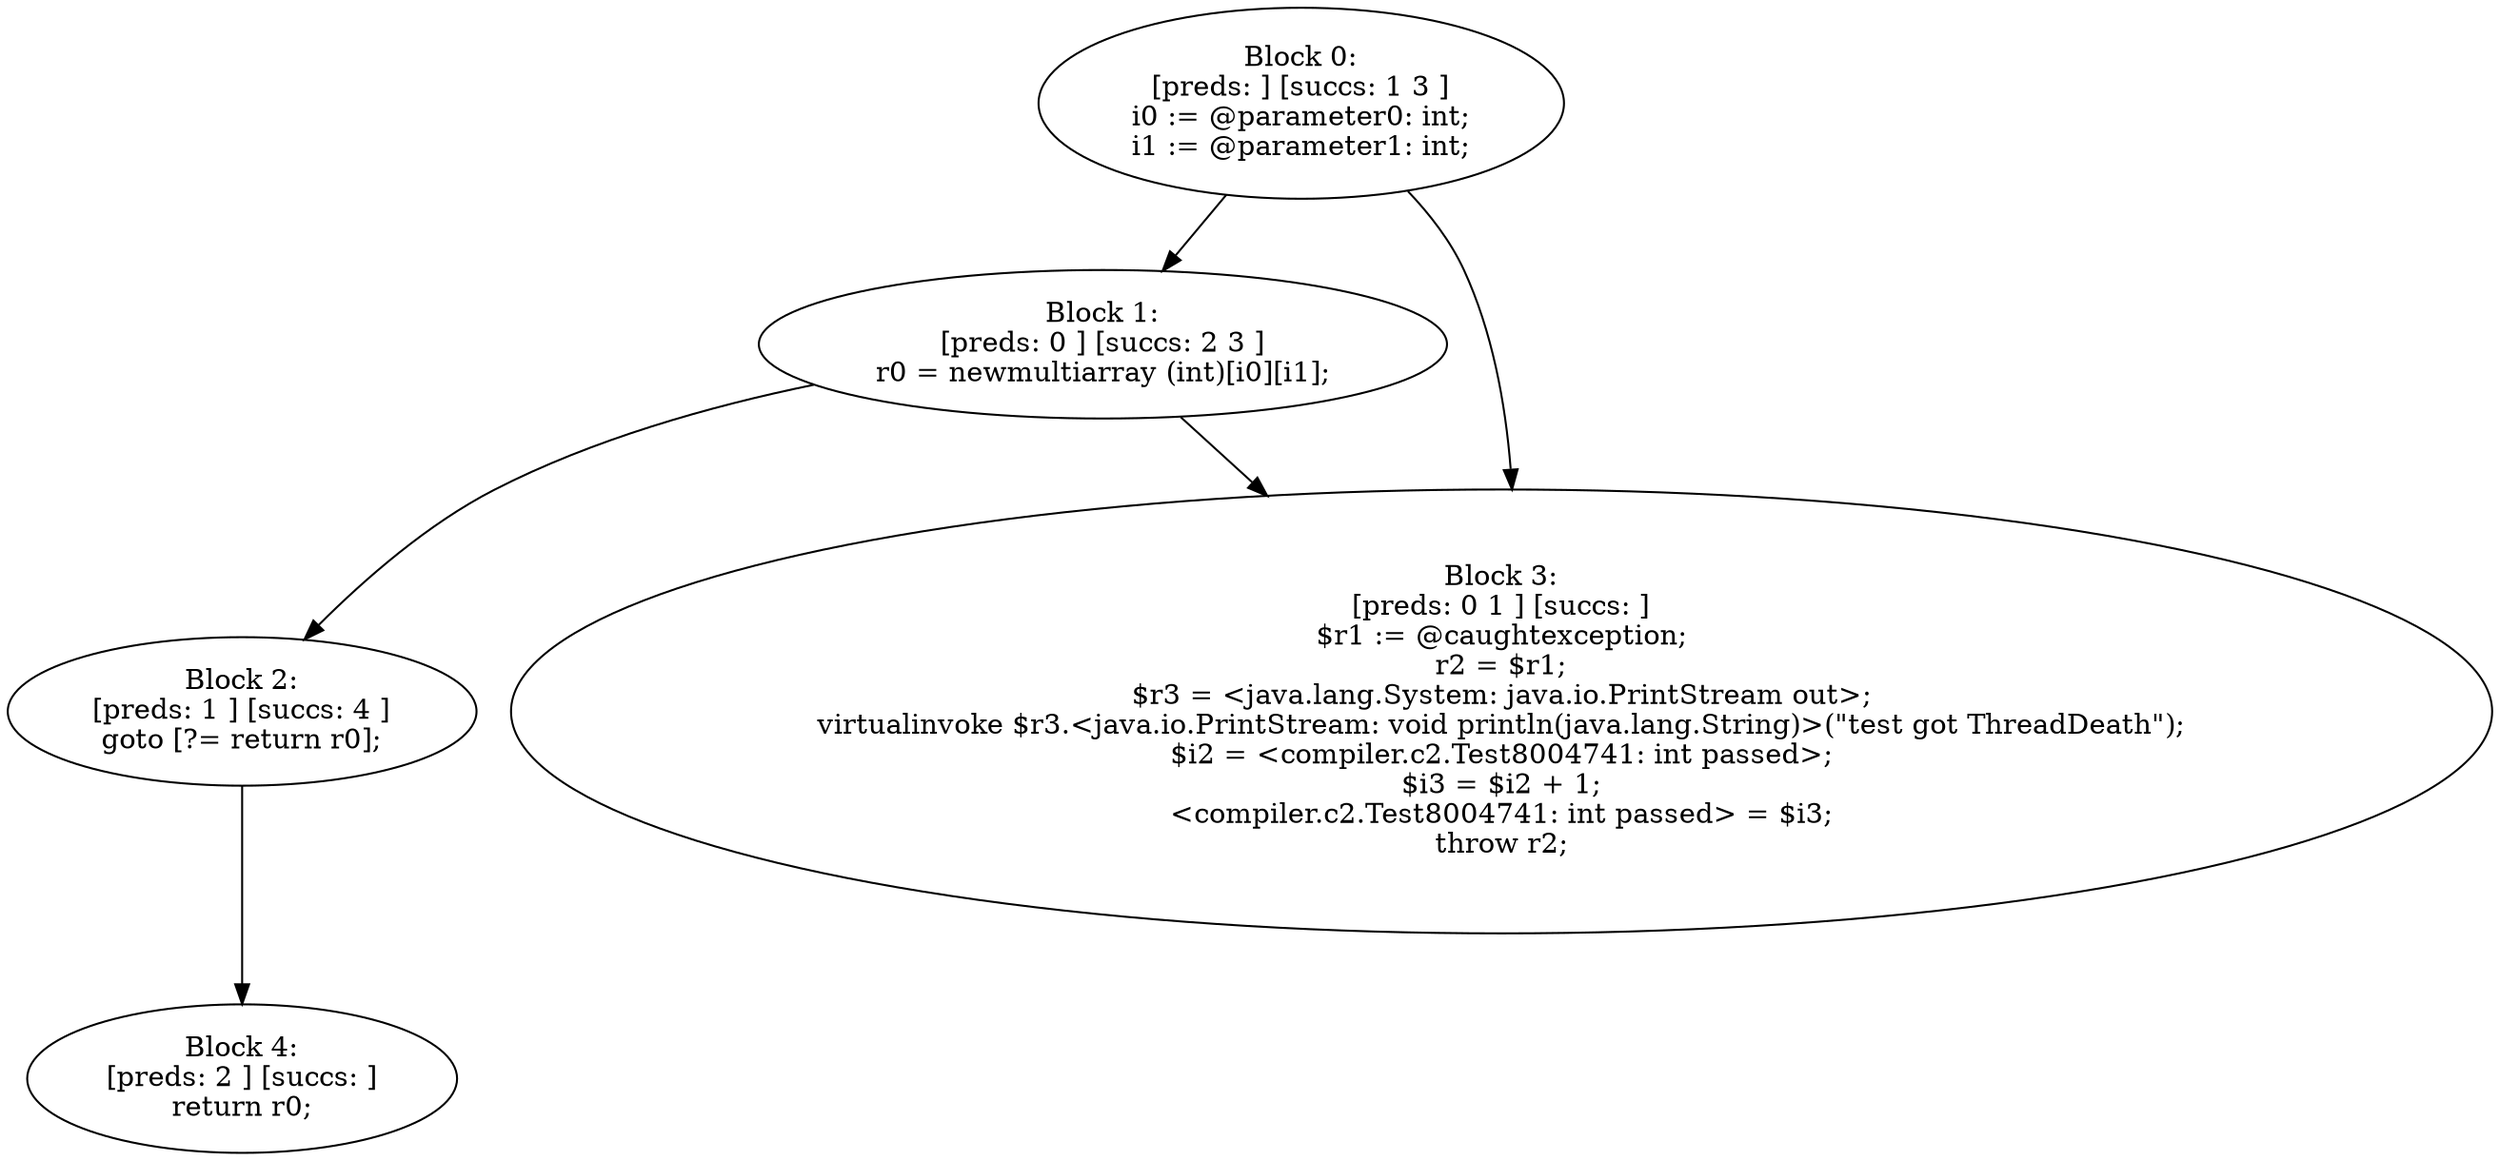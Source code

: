 digraph "unitGraph" {
    "Block 0:
[preds: ] [succs: 1 3 ]
i0 := @parameter0: int;
i1 := @parameter1: int;
"
    "Block 1:
[preds: 0 ] [succs: 2 3 ]
r0 = newmultiarray (int)[i0][i1];
"
    "Block 2:
[preds: 1 ] [succs: 4 ]
goto [?= return r0];
"
    "Block 3:
[preds: 0 1 ] [succs: ]
$r1 := @caughtexception;
r2 = $r1;
$r3 = <java.lang.System: java.io.PrintStream out>;
virtualinvoke $r3.<java.io.PrintStream: void println(java.lang.String)>(\"test got ThreadDeath\");
$i2 = <compiler.c2.Test8004741: int passed>;
$i3 = $i2 + 1;
<compiler.c2.Test8004741: int passed> = $i3;
throw r2;
"
    "Block 4:
[preds: 2 ] [succs: ]
return r0;
"
    "Block 0:
[preds: ] [succs: 1 3 ]
i0 := @parameter0: int;
i1 := @parameter1: int;
"->"Block 1:
[preds: 0 ] [succs: 2 3 ]
r0 = newmultiarray (int)[i0][i1];
";
    "Block 0:
[preds: ] [succs: 1 3 ]
i0 := @parameter0: int;
i1 := @parameter1: int;
"->"Block 3:
[preds: 0 1 ] [succs: ]
$r1 := @caughtexception;
r2 = $r1;
$r3 = <java.lang.System: java.io.PrintStream out>;
virtualinvoke $r3.<java.io.PrintStream: void println(java.lang.String)>(\"test got ThreadDeath\");
$i2 = <compiler.c2.Test8004741: int passed>;
$i3 = $i2 + 1;
<compiler.c2.Test8004741: int passed> = $i3;
throw r2;
";
    "Block 1:
[preds: 0 ] [succs: 2 3 ]
r0 = newmultiarray (int)[i0][i1];
"->"Block 2:
[preds: 1 ] [succs: 4 ]
goto [?= return r0];
";
    "Block 1:
[preds: 0 ] [succs: 2 3 ]
r0 = newmultiarray (int)[i0][i1];
"->"Block 3:
[preds: 0 1 ] [succs: ]
$r1 := @caughtexception;
r2 = $r1;
$r3 = <java.lang.System: java.io.PrintStream out>;
virtualinvoke $r3.<java.io.PrintStream: void println(java.lang.String)>(\"test got ThreadDeath\");
$i2 = <compiler.c2.Test8004741: int passed>;
$i3 = $i2 + 1;
<compiler.c2.Test8004741: int passed> = $i3;
throw r2;
";
    "Block 2:
[preds: 1 ] [succs: 4 ]
goto [?= return r0];
"->"Block 4:
[preds: 2 ] [succs: ]
return r0;
";
}
